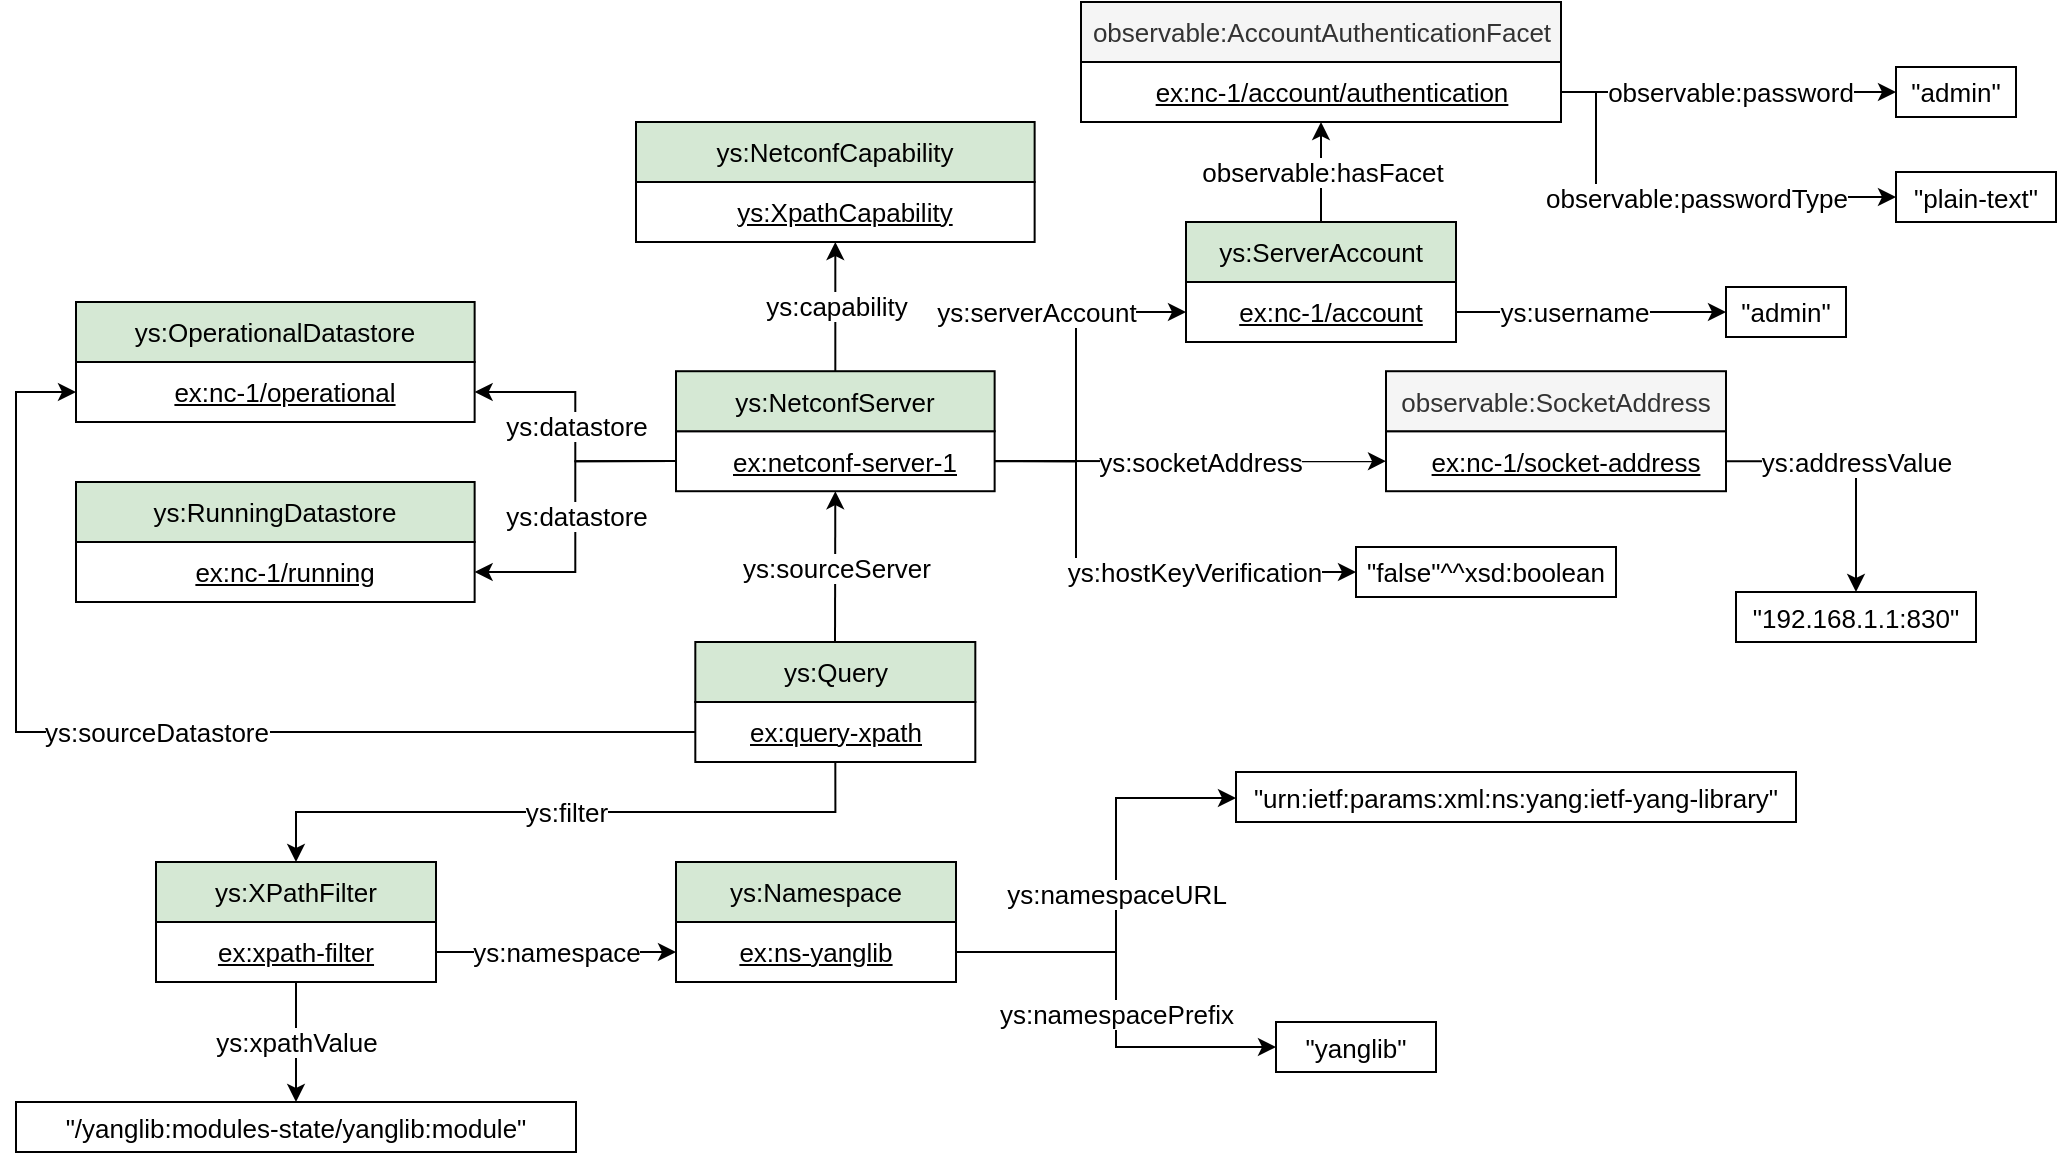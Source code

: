 <mxfile version="26.0.4">
  <diagram id="pzp2v1ahhBAfOaCNUCo-" name="ontology">
    <mxGraphModel dx="954" dy="620" grid="1" gridSize="10" guides="1" tooltips="1" connect="1" arrows="1" fold="1" page="1" pageScale="1" pageWidth="850" pageHeight="1100" math="0" shadow="0">
      <root>
        <mxCell id="0" />
        <mxCell id="1" parent="0" />
        <mxCell id="B6bujYKnu-jf7jByS25X-4" value="ys:socketAddress" style="rounded=0;orthogonalLoop=1;jettySize=auto;html=1;entryX=0;entryY=0.5;entryDx=0;entryDy=0;fontSize=13;spacing=0;strokeColor=#000000;" parent="1" source="B6bujYKnu-jf7jByS25X-1" target="uriCXB63IyaL9OVnKmB8-1" edge="1">
          <mxGeometry x="0.055" relative="1" as="geometry">
            <mxPoint as="offset" />
          </mxGeometry>
        </mxCell>
        <mxCell id="B6bujYKnu-jf7jByS25X-11" value="ys:hostKeyVerification" style="edgeStyle=orthogonalEdgeStyle;rounded=0;orthogonalLoop=1;jettySize=auto;html=1;entryX=0;entryY=0.5;entryDx=0;entryDy=0;fontSize=13;spacing=0;strokeColor=#000000;" parent="1" source="B6bujYKnu-jf7jByS25X-1" target="B6bujYKnu-jf7jByS25X-10" edge="1">
          <mxGeometry x="0.315" relative="1" as="geometry">
            <Array as="points">
              <mxPoint x="930" y="370" />
              <mxPoint x="930" y="425" />
            </Array>
            <mxPoint as="offset" />
          </mxGeometry>
        </mxCell>
        <mxCell id="B6bujYKnu-jf7jByS25X-16" value="ys:datastore" style="edgeStyle=orthogonalEdgeStyle;rounded=0;orthogonalLoop=1;jettySize=auto;html=1;entryX=1;entryY=0.5;entryDx=0;entryDy=0;fontSize=13;spacing=0;strokeColor=#000000;" parent="1" source="B6bujYKnu-jf7jByS25X-1" target="B6bujYKnu-jf7jByS25X-14" edge="1">
          <mxGeometry relative="1" as="geometry" />
        </mxCell>
        <mxCell id="B6bujYKnu-jf7jByS25X-17" value="ys:datastore" style="edgeStyle=orthogonalEdgeStyle;rounded=0;orthogonalLoop=1;jettySize=auto;html=1;entryX=1;entryY=0.5;entryDx=0;entryDy=0;fontSize=13;spacing=0;strokeColor=#000000;" parent="1" source="B6bujYKnu-jf7jByS25X-1" target="B6bujYKnu-jf7jByS25X-12" edge="1">
          <mxGeometry relative="1" as="geometry" />
        </mxCell>
        <mxCell id="dWB66sfnX-RvB3R23JIL-3" value="ys:serverAccount" style="edgeStyle=orthogonalEdgeStyle;rounded=0;orthogonalLoop=1;jettySize=auto;html=1;exitX=1;exitY=0.5;exitDx=0;exitDy=0;entryX=0;entryY=0.5;entryDx=0;entryDy=0;strokeColor=#000000;align=center;verticalAlign=middle;spacing=0;fontFamily=Helvetica;fontSize=13;fontColor=default;labelBackgroundColor=default;endArrow=classic;" parent="1" source="B6bujYKnu-jf7jByS25X-1" target="dWB66sfnX-RvB3R23JIL-1" edge="1">
          <mxGeometry x="0.472" y="30" relative="1" as="geometry">
            <Array as="points">
              <mxPoint x="930" y="370" />
              <mxPoint x="930" y="295" />
            </Array>
            <mxPoint x="-30" y="30" as="offset" />
          </mxGeometry>
        </mxCell>
        <mxCell id="B6bujYKnu-jf7jByS25X-1" value="&lt;div style=&quot;font-size: 13px;&quot;&gt;&lt;u style=&quot;font-size: 13px;&quot;&gt;ex:netconf-server-1&lt;/u&gt;&lt;/div&gt;" style="rounded=0;whiteSpace=wrap;html=1;snapToPoint=1;points=[[0.1,0],[0.2,0],[0.3,0],[0.4,0],[0.5,0],[0.6,0],[0.7,0],[0.8,0],[0.9,0],[0,0.1],[0,0.3],[0,0.5],[0,0.7],[0,0.9],[0.1,1],[0.2,1],[0.3,1],[0.4,1],[0.5,1],[0.6,1],[0.7,1],[0.8,1],[0.9,1],[1,0.1],[1,0.3],[1,0.5],[1,0.7],[1,0.9]];align=center;spacingLeft=10;fontSize=13;spacing=0;strokeColor=#000000;" parent="1" vertex="1">
          <mxGeometry x="730" y="354.61" width="159.32" height="30" as="geometry" />
        </mxCell>
        <mxCell id="B6bujYKnu-jf7jByS25X-20" value="ys:capability" style="edgeStyle=orthogonalEdgeStyle;rounded=0;orthogonalLoop=1;jettySize=auto;html=1;exitX=0.5;exitY=0;exitDx=0;exitDy=0;entryX=0.5;entryY=1;entryDx=0;entryDy=0;fontSize=13;spacing=0;strokeColor=#000000;" parent="1" source="B6bujYKnu-jf7jByS25X-2" target="B6bujYKnu-jf7jByS25X-18" edge="1">
          <mxGeometry relative="1" as="geometry" />
        </mxCell>
        <mxCell id="B6bujYKnu-jf7jByS25X-2" value="ys:NetconfServer" style="rounded=0;whiteSpace=wrap;html=1;snapToPoint=1;points=[[0.1,0],[0.2,0],[0.3,0],[0.4,0],[0.5,0],[0.6,0],[0.7,0],[0.8,0],[0.9,0],[0,0.1],[0,0.3],[0,0.5],[0,0.7],[0,0.9],[0.1,1],[0.2,1],[0.3,1],[0.4,1],[0.5,1],[0.6,1],[0.7,1],[0.8,1],[0.9,1],[1,0.1],[1,0.3],[1,0.5],[1,0.7],[1,0.9]];fillColor=#d5e8d4;strokeColor=#000000;fontSize=13;spacing=0;" parent="1" vertex="1">
          <mxGeometry x="730" y="324.61" width="159.32" height="30" as="geometry" />
        </mxCell>
        <mxCell id="B6bujYKnu-jf7jByS25X-3" value="&quot;192.168.1.1:830&quot;" style="rounded=0;whiteSpace=wrap;html=1;strokeWidth=1;fontStyle=0;fontSize=13;verticalAlign=middle;spacing=0;strokeColor=#000000;" parent="1" vertex="1">
          <mxGeometry x="1260" y="435" width="120" height="25" as="geometry" />
        </mxCell>
        <mxCell id="B6bujYKnu-jf7jByS25X-5" value="&quot;admin&quot;" style="rounded=0;whiteSpace=wrap;html=1;strokeWidth=1;fontStyle=0;fontSize=13;verticalAlign=middle;spacing=0;strokeColor=#000000;" parent="1" vertex="1">
          <mxGeometry x="1255" y="282.5" width="60" height="25" as="geometry" />
        </mxCell>
        <mxCell id="B6bujYKnu-jf7jByS25X-6" value="&quot;admin&quot;" style="rounded=0;whiteSpace=wrap;html=1;strokeWidth=1;fontStyle=0;fontSize=13;verticalAlign=middle;spacing=0;strokeColor=#000000;" parent="1" vertex="1">
          <mxGeometry x="1340" y="172.5" width="60" height="25" as="geometry" />
        </mxCell>
        <mxCell id="B6bujYKnu-jf7jByS25X-7" value="ys:username" style="rounded=0;orthogonalLoop=1;jettySize=auto;html=1;entryX=0;entryY=0.5;entryDx=0;entryDy=0;fontSize=13;exitX=1;exitY=0.5;exitDx=0;exitDy=0;spacing=0;strokeColor=#000000;" parent="1" source="dWB66sfnX-RvB3R23JIL-1" target="B6bujYKnu-jf7jByS25X-5" edge="1">
          <mxGeometry x="-0.124" relative="1" as="geometry">
            <mxPoint x="954" y="440" as="sourcePoint" />
            <mxPoint x="1065" y="393" as="targetPoint" />
            <mxPoint as="offset" />
          </mxGeometry>
        </mxCell>
        <mxCell id="B6bujYKnu-jf7jByS25X-10" value="&quot;false&quot;^^xsd:boolean" style="rounded=0;whiteSpace=wrap;html=1;strokeWidth=1;fontStyle=0;fontSize=13;verticalAlign=middle;spacing=0;strokeColor=#000000;" parent="1" vertex="1">
          <mxGeometry x="1070" y="412.5" width="130" height="25" as="geometry" />
        </mxCell>
        <mxCell id="B6bujYKnu-jf7jByS25X-12" value="&lt;div style=&quot;font-size: 13px;&quot;&gt;&lt;u style=&quot;font-size: 13px;&quot;&gt;ex:nc-1/running&lt;/u&gt;&lt;/div&gt;" style="rounded=0;whiteSpace=wrap;html=1;snapToPoint=1;points=[[0.1,0],[0.2,0],[0.3,0],[0.4,0],[0.5,0],[0.6,0],[0.7,0],[0.8,0],[0.9,0],[0,0.1],[0,0.3],[0,0.5],[0,0.7],[0,0.9],[0.1,1],[0.2,1],[0.3,1],[0.4,1],[0.5,1],[0.6,1],[0.7,1],[0.8,1],[0.9,1],[1,0.1],[1,0.3],[1,0.5],[1,0.7],[1,0.9]];align=center;spacingLeft=10;fontSize=13;spacing=0;strokeColor=#000000;" parent="1" vertex="1">
          <mxGeometry x="430" y="410" width="199.32" height="30" as="geometry" />
        </mxCell>
        <mxCell id="B6bujYKnu-jf7jByS25X-13" value="ys:RunningDatastore" style="rounded=0;whiteSpace=wrap;html=1;snapToPoint=1;points=[[0.1,0],[0.2,0],[0.3,0],[0.4,0],[0.5,0],[0.6,0],[0.7,0],[0.8,0],[0.9,0],[0,0.1],[0,0.3],[0,0.5],[0,0.7],[0,0.9],[0.1,1],[0.2,1],[0.3,1],[0.4,1],[0.5,1],[0.6,1],[0.7,1],[0.8,1],[0.9,1],[1,0.1],[1,0.3],[1,0.5],[1,0.7],[1,0.9]];fillColor=#d5e8d4;strokeColor=#000000;fontSize=13;spacing=0;" parent="1" vertex="1">
          <mxGeometry x="430" y="380" width="199.32" height="30" as="geometry" />
        </mxCell>
        <mxCell id="B6bujYKnu-jf7jByS25X-14" value="&lt;div style=&quot;font-size: 13px;&quot;&gt;&lt;u style=&quot;font-size: 13px;&quot;&gt;ex:nc-1/operational&lt;/u&gt;&lt;/div&gt;" style="rounded=0;whiteSpace=wrap;html=1;snapToPoint=1;points=[[0.1,0],[0.2,0],[0.3,0],[0.4,0],[0.5,0],[0.6,0],[0.7,0],[0.8,0],[0.9,0],[0,0.1],[0,0.3],[0,0.5],[0,0.7],[0,0.9],[0.1,1],[0.2,1],[0.3,1],[0.4,1],[0.5,1],[0.6,1],[0.7,1],[0.8,1],[0.9,1],[1,0.1],[1,0.3],[1,0.5],[1,0.7],[1,0.9]];align=center;spacingLeft=10;fontSize=13;spacing=0;strokeColor=#000000;" parent="1" vertex="1">
          <mxGeometry x="430" y="320" width="199.32" height="30" as="geometry" />
        </mxCell>
        <mxCell id="B6bujYKnu-jf7jByS25X-15" value="ys:OperationalDatastore" style="rounded=0;whiteSpace=wrap;html=1;snapToPoint=1;points=[[0.1,0],[0.2,0],[0.3,0],[0.4,0],[0.5,0],[0.6,0],[0.7,0],[0.8,0],[0.9,0],[0,0.1],[0,0.3],[0,0.5],[0,0.7],[0,0.9],[0.1,1],[0.2,1],[0.3,1],[0.4,1],[0.5,1],[0.6,1],[0.7,1],[0.8,1],[0.9,1],[1,0.1],[1,0.3],[1,0.5],[1,0.7],[1,0.9]];fillColor=#d5e8d4;strokeColor=#000000;fontSize=13;spacing=0;" parent="1" vertex="1">
          <mxGeometry x="430" y="290" width="199.32" height="30" as="geometry" />
        </mxCell>
        <mxCell id="B6bujYKnu-jf7jByS25X-18" value="&lt;div style=&quot;font-size: 13px;&quot;&gt;&lt;u style=&quot;font-size: 13px;&quot;&gt;ys:XpathCapability&lt;/u&gt;&lt;/div&gt;" style="rounded=0;whiteSpace=wrap;html=1;snapToPoint=1;points=[[0.1,0],[0.2,0],[0.3,0],[0.4,0],[0.5,0],[0.6,0],[0.7,0],[0.8,0],[0.9,0],[0,0.1],[0,0.3],[0,0.5],[0,0.7],[0,0.9],[0.1,1],[0.2,1],[0.3,1],[0.4,1],[0.5,1],[0.6,1],[0.7,1],[0.8,1],[0.9,1],[1,0.1],[1,0.3],[1,0.5],[1,0.7],[1,0.9]];align=center;spacingLeft=10;fontSize=13;spacing=0;strokeColor=#000000;" parent="1" vertex="1">
          <mxGeometry x="710" y="230" width="199.32" height="30" as="geometry" />
        </mxCell>
        <mxCell id="B6bujYKnu-jf7jByS25X-19" value="ys:NetconfCapability" style="rounded=0;whiteSpace=wrap;html=1;snapToPoint=1;points=[[0.1,0],[0.2,0],[0.3,0],[0.4,0],[0.5,0],[0.6,0],[0.7,0],[0.8,0],[0.9,0],[0,0.1],[0,0.3],[0,0.5],[0,0.7],[0,0.9],[0.1,1],[0.2,1],[0.3,1],[0.4,1],[0.5,1],[0.6,1],[0.7,1],[0.8,1],[0.9,1],[1,0.1],[1,0.3],[1,0.5],[1,0.7],[1,0.9]];fillColor=#d5e8d4;strokeColor=#000000;fontSize=13;spacing=0;" parent="1" vertex="1">
          <mxGeometry x="710" y="200" width="199.32" height="30" as="geometry" />
        </mxCell>
        <mxCell id="B6bujYKnu-jf7jByS25X-24" value="ys:sourceDatastore" style="edgeStyle=orthogonalEdgeStyle;rounded=0;orthogonalLoop=1;jettySize=auto;html=1;entryX=0;entryY=0.5;entryDx=0;entryDy=0;fontSize=13;strokeColor=#000000;" parent="1" source="B6bujYKnu-jf7jByS25X-21" target="B6bujYKnu-jf7jByS25X-14" edge="1">
          <mxGeometry relative="1" as="geometry">
            <Array as="points">
              <mxPoint x="400" y="505" />
              <mxPoint x="400" y="335" />
            </Array>
          </mxGeometry>
        </mxCell>
        <mxCell id="B6bujYKnu-jf7jByS25X-29" value="ys:filter" style="edgeStyle=orthogonalEdgeStyle;rounded=0;orthogonalLoop=1;jettySize=auto;html=1;exitX=0.5;exitY=1;exitDx=0;exitDy=0;entryX=0.5;entryY=0;entryDx=0;entryDy=0;fontSize=13;strokeColor=#000000;" parent="1" source="B6bujYKnu-jf7jByS25X-21" target="B6bujYKnu-jf7jByS25X-26" edge="1">
          <mxGeometry relative="1" as="geometry" />
        </mxCell>
        <mxCell id="B6bujYKnu-jf7jByS25X-21" value="&lt;div style=&quot;font-size: 13px;&quot;&gt;&lt;u style=&quot;font-size: 13px;&quot;&gt;ex:query-xpath&lt;/u&gt;&lt;/div&gt;" style="rounded=0;whiteSpace=wrap;html=1;snapToPoint=1;points=[[0.1,0],[0.2,0],[0.3,0],[0.4,0],[0.5,0],[0.6,0],[0.7,0],[0.8,0],[0.9,0],[0,0.1],[0,0.3],[0,0.5],[0,0.7],[0,0.9],[0.1,1],[0.2,1],[0.3,1],[0.4,1],[0.5,1],[0.6,1],[0.7,1],[0.8,1],[0.9,1],[1,0.1],[1,0.3],[1,0.5],[1,0.7],[1,0.9]];align=center;spacingLeft=0;fontSize=13;spacing=0;strokeColor=#000000;" parent="1" vertex="1">
          <mxGeometry x="739.66" y="490" width="140" height="30" as="geometry" />
        </mxCell>
        <mxCell id="B6bujYKnu-jf7jByS25X-23" value="ys:sourceServer" style="edgeStyle=orthogonalEdgeStyle;rounded=0;orthogonalLoop=1;jettySize=auto;html=1;entryX=0.5;entryY=1;entryDx=0;entryDy=0;fontSize=13;strokeColor=#000000;" parent="1" source="B6bujYKnu-jf7jByS25X-22" target="B6bujYKnu-jf7jByS25X-1" edge="1">
          <mxGeometry relative="1" as="geometry" />
        </mxCell>
        <mxCell id="B6bujYKnu-jf7jByS25X-22" value="ys:Query" style="rounded=0;whiteSpace=wrap;html=1;snapToPoint=1;points=[[0.1,0],[0.2,0],[0.3,0],[0.4,0],[0.5,0],[0.6,0],[0.7,0],[0.8,0],[0.9,0],[0,0.1],[0,0.3],[0,0.5],[0,0.7],[0,0.9],[0.1,1],[0.2,1],[0.3,1],[0.4,1],[0.5,1],[0.6,1],[0.7,1],[0.8,1],[0.9,1],[1,0.1],[1,0.3],[1,0.5],[1,0.7],[1,0.9]];fillColor=#d5e8d4;strokeColor=#000000;fontSize=13;spacing=0;" parent="1" vertex="1">
          <mxGeometry x="739.66" y="460" width="140" height="30" as="geometry" />
        </mxCell>
        <mxCell id="B6bujYKnu-jf7jByS25X-30" value="ys:namespace" style="edgeStyle=orthogonalEdgeStyle;rounded=0;orthogonalLoop=1;jettySize=auto;html=1;entryX=0;entryY=0.5;entryDx=0;entryDy=0;fontSize=13;strokeColor=#000000;" parent="1" source="B6bujYKnu-jf7jByS25X-25" target="B6bujYKnu-jf7jByS25X-27" edge="1">
          <mxGeometry relative="1" as="geometry" />
        </mxCell>
        <mxCell id="B6bujYKnu-jf7jByS25X-35" value="ys:xpathValue" style="edgeStyle=orthogonalEdgeStyle;rounded=0;orthogonalLoop=1;jettySize=auto;html=1;entryX=0.5;entryY=0;entryDx=0;entryDy=0;fontSize=13;strokeColor=#000000;" parent="1" source="B6bujYKnu-jf7jByS25X-25" target="B6bujYKnu-jf7jByS25X-33" edge="1">
          <mxGeometry relative="1" as="geometry" />
        </mxCell>
        <mxCell id="B6bujYKnu-jf7jByS25X-25" value="&lt;div style=&quot;font-size: 13px;&quot;&gt;&lt;u style=&quot;font-size: 13px;&quot;&gt;ex:xpath-filter&lt;/u&gt;&lt;/div&gt;" style="rounded=0;whiteSpace=wrap;html=1;snapToPoint=1;points=[[0.1,0],[0.2,0],[0.3,0],[0.4,0],[0.5,0],[0.6,0],[0.7,0],[0.8,0],[0.9,0],[0,0.1],[0,0.3],[0,0.5],[0,0.7],[0,0.9],[0.1,1],[0.2,1],[0.3,1],[0.4,1],[0.5,1],[0.6,1],[0.7,1],[0.8,1],[0.9,1],[1,0.1],[1,0.3],[1,0.5],[1,0.7],[1,0.9]];align=center;spacingLeft=0;fontSize=13;spacing=0;strokeColor=#000000;" parent="1" vertex="1">
          <mxGeometry x="470" y="600" width="140" height="30" as="geometry" />
        </mxCell>
        <mxCell id="B6bujYKnu-jf7jByS25X-26" value="ys:XPathFilter" style="rounded=0;whiteSpace=wrap;html=1;snapToPoint=1;points=[[0.1,0],[0.2,0],[0.3,0],[0.4,0],[0.5,0],[0.6,0],[0.7,0],[0.8,0],[0.9,0],[0,0.1],[0,0.3],[0,0.5],[0,0.7],[0,0.9],[0.1,1],[0.2,1],[0.3,1],[0.4,1],[0.5,1],[0.6,1],[0.7,1],[0.8,1],[0.9,1],[1,0.1],[1,0.3],[1,0.5],[1,0.7],[1,0.9]];fillColor=#d5e8d4;strokeColor=#000000;fontSize=13;spacing=0;" parent="1" vertex="1">
          <mxGeometry x="470" y="570" width="140" height="30" as="geometry" />
        </mxCell>
        <mxCell id="B6bujYKnu-jf7jByS25X-36" value="ys:namespacePrefix" style="edgeStyle=orthogonalEdgeStyle;rounded=0;orthogonalLoop=1;jettySize=auto;html=1;entryX=0;entryY=0.5;entryDx=0;entryDy=0;fontSize=13;strokeColor=#000000;" parent="1" source="B6bujYKnu-jf7jByS25X-27" target="B6bujYKnu-jf7jByS25X-32" edge="1">
          <mxGeometry x="0.064" relative="1" as="geometry">
            <Array as="points">
              <mxPoint x="950" y="615" />
              <mxPoint x="950" y="662" />
            </Array>
            <mxPoint as="offset" />
          </mxGeometry>
        </mxCell>
        <mxCell id="B6bujYKnu-jf7jByS25X-37" value="ys:namespaceURL" style="edgeStyle=orthogonalEdgeStyle;rounded=0;orthogonalLoop=1;jettySize=auto;html=1;entryX=0;entryY=0.5;entryDx=0;entryDy=0;fontSize=13;exitX=1;exitY=0.5;exitDx=0;exitDy=0;strokeColor=#000000;" parent="1" source="B6bujYKnu-jf7jByS25X-27" target="B6bujYKnu-jf7jByS25X-31" edge="1">
          <mxGeometry x="0.003" relative="1" as="geometry">
            <Array as="points">
              <mxPoint x="950" y="615" />
              <mxPoint x="950" y="538" />
              <mxPoint x="1010" y="538" />
            </Array>
            <mxPoint as="offset" />
          </mxGeometry>
        </mxCell>
        <mxCell id="B6bujYKnu-jf7jByS25X-27" value="&lt;div style=&quot;font-size: 13px;&quot;&gt;&lt;u style=&quot;font-size: 13px;&quot;&gt;ex:ns-yanglib&lt;/u&gt;&lt;/div&gt;" style="rounded=0;whiteSpace=wrap;html=1;snapToPoint=1;points=[[0.1,0],[0.2,0],[0.3,0],[0.4,0],[0.5,0],[0.6,0],[0.7,0],[0.8,0],[0.9,0],[0,0.1],[0,0.3],[0,0.5],[0,0.7],[0,0.9],[0.1,1],[0.2,1],[0.3,1],[0.4,1],[0.5,1],[0.6,1],[0.7,1],[0.8,1],[0.9,1],[1,0.1],[1,0.3],[1,0.5],[1,0.7],[1,0.9]];align=center;spacingLeft=0;fontSize=13;spacing=0;strokeColor=#000000;" parent="1" vertex="1">
          <mxGeometry x="730" y="600" width="140" height="30" as="geometry" />
        </mxCell>
        <mxCell id="B6bujYKnu-jf7jByS25X-28" value="ys:Namespace" style="rounded=0;whiteSpace=wrap;html=1;snapToPoint=1;points=[[0.1,0],[0.2,0],[0.3,0],[0.4,0],[0.5,0],[0.6,0],[0.7,0],[0.8,0],[0.9,0],[0,0.1],[0,0.3],[0,0.5],[0,0.7],[0,0.9],[0.1,1],[0.2,1],[0.3,1],[0.4,1],[0.5,1],[0.6,1],[0.7,1],[0.8,1],[0.9,1],[1,0.1],[1,0.3],[1,0.5],[1,0.7],[1,0.9]];fillColor=#d5e8d4;strokeColor=#000000;fontSize=13;spacing=0;" parent="1" vertex="1">
          <mxGeometry x="730" y="570" width="140" height="30" as="geometry" />
        </mxCell>
        <mxCell id="B6bujYKnu-jf7jByS25X-31" value="&quot;urn:ietf:params:xml:ns:yang:ietf-yang-library&quot;" style="rounded=0;whiteSpace=wrap;html=1;strokeWidth=1;fontStyle=0;fontSize=13;verticalAlign=middle;spacing=0;strokeColor=#000000;" parent="1" vertex="1">
          <mxGeometry x="1010" y="525" width="280" height="25" as="geometry" />
        </mxCell>
        <mxCell id="B6bujYKnu-jf7jByS25X-32" value="&quot;yanglib&quot;" style="rounded=0;whiteSpace=wrap;html=1;strokeWidth=1;fontStyle=0;fontSize=13;verticalAlign=middle;spacing=0;strokeColor=#000000;" parent="1" vertex="1">
          <mxGeometry x="1030" y="650" width="80" height="25" as="geometry" />
        </mxCell>
        <mxCell id="B6bujYKnu-jf7jByS25X-33" value="&quot;/yanglib:modules-state/yanglib:module&quot;" style="rounded=0;whiteSpace=wrap;html=1;strokeWidth=1;fontStyle=0;fontSize=13;verticalAlign=middle;spacing=0;strokeColor=#000000;" parent="1" vertex="1">
          <mxGeometry x="400" y="690" width="280" height="25" as="geometry" />
        </mxCell>
        <mxCell id="dWB66sfnX-RvB3R23JIL-1" value="&lt;div style=&quot;font-size: 13px;&quot;&gt;&lt;u style=&quot;font-size: 13px;&quot;&gt;ex:nc-1/account&lt;/u&gt;&lt;/div&gt;" style="rounded=0;whiteSpace=wrap;html=1;snapToPoint=1;points=[[0.1,0],[0.2,0],[0.3,0],[0.4,0],[0.5,0],[0.6,0],[0.7,0],[0.8,0],[0.9,0],[0,0.1],[0,0.3],[0,0.5],[0,0.7],[0,0.9],[0.1,1],[0.2,1],[0.3,1],[0.4,1],[0.5,1],[0.6,1],[0.7,1],[0.8,1],[0.9,1],[1,0.1],[1,0.3],[1,0.5],[1,0.7],[1,0.9]];align=center;spacingLeft=10;fontSize=13;spacing=0;strokeColor=#000000;" parent="1" vertex="1">
          <mxGeometry x="985" y="280" width="135" height="30" as="geometry" />
        </mxCell>
        <mxCell id="dWB66sfnX-RvB3R23JIL-6" value="observable:hasFacet" style="edgeStyle=orthogonalEdgeStyle;rounded=0;orthogonalLoop=1;jettySize=auto;html=1;exitX=0.5;exitY=0;exitDx=0;exitDy=0;entryX=0.5;entryY=1;entryDx=0;entryDy=0;strokeColor=#000000;align=center;verticalAlign=middle;spacing=0;fontFamily=Helvetica;fontSize=13;fontColor=default;labelBackgroundColor=default;endArrow=classic;" parent="1" source="dWB66sfnX-RvB3R23JIL-2" target="dWB66sfnX-RvB3R23JIL-4" edge="1">
          <mxGeometry relative="1" as="geometry" />
        </mxCell>
        <mxCell id="dWB66sfnX-RvB3R23JIL-2" value="ys:ServerAccount" style="rounded=0;whiteSpace=wrap;html=1;snapToPoint=1;points=[[0.1,0],[0.2,0],[0.3,0],[0.4,0],[0.5,0],[0.6,0],[0.7,0],[0.8,0],[0.9,0],[0,0.1],[0,0.3],[0,0.5],[0,0.7],[0,0.9],[0.1,1],[0.2,1],[0.3,1],[0.4,1],[0.5,1],[0.6,1],[0.7,1],[0.8,1],[0.9,1],[1,0.1],[1,0.3],[1,0.5],[1,0.7],[1,0.9]];fillColor=#d5e8d4;strokeColor=#000000;fontSize=13;spacing=0;" parent="1" vertex="1">
          <mxGeometry x="985" y="250" width="135" height="30" as="geometry" />
        </mxCell>
        <mxCell id="dWB66sfnX-RvB3R23JIL-4" value="&lt;div style=&quot;font-size: 13px;&quot;&gt;&lt;u style=&quot;font-size: 13px;&quot;&gt;ex:nc-1/account/authentication&lt;/u&gt;&lt;/div&gt;" style="rounded=0;whiteSpace=wrap;html=1;snapToPoint=1;points=[[0.1,0],[0.2,0],[0.3,0],[0.4,0],[0.5,0],[0.6,0],[0.7,0],[0.8,0],[0.9,0],[0,0.1],[0,0.3],[0,0.5],[0,0.7],[0,0.9],[0.1,1],[0.2,1],[0.3,1],[0.4,1],[0.5,1],[0.6,1],[0.7,1],[0.8,1],[0.9,1],[1,0.1],[1,0.3],[1,0.5],[1,0.7],[1,0.9]];align=center;spacingLeft=10;fontSize=13;spacing=0;strokeColor=#000000;" parent="1" vertex="1">
          <mxGeometry x="932.5" y="170" width="240" height="30" as="geometry" />
        </mxCell>
        <mxCell id="dWB66sfnX-RvB3R23JIL-5" value="observable:AccountAuthenticationFacet" style="rounded=0;whiteSpace=wrap;html=1;snapToPoint=1;points=[[0.1,0],[0.2,0],[0.3,0],[0.4,0],[0.5,0],[0.6,0],[0.7,0],[0.8,0],[0.9,0],[0,0.1],[0,0.3],[0,0.5],[0,0.7],[0,0.9],[0.1,1],[0.2,1],[0.3,1],[0.4,1],[0.5,1],[0.6,1],[0.7,1],[0.8,1],[0.9,1],[1,0.1],[1,0.3],[1,0.5],[1,0.7],[1,0.9]];fillColor=#f5f5f5;strokeColor=#000000;fontSize=13;spacing=0;fontColor=#333333;" parent="1" vertex="1">
          <mxGeometry x="932.5" y="140" width="240" height="30" as="geometry" />
        </mxCell>
        <mxCell id="dWB66sfnX-RvB3R23JIL-11" value="&quot;plain-text&quot;" style="rounded=0;whiteSpace=wrap;html=1;strokeWidth=1;fontStyle=0;fontSize=13;verticalAlign=middle;spacing=0;strokeColor=#000000;" parent="1" vertex="1">
          <mxGeometry x="1340" y="225" width="80" height="25" as="geometry" />
        </mxCell>
        <mxCell id="dWB66sfnX-RvB3R23JIL-12" value="observable:passwordType" style="rounded=0;orthogonalLoop=1;jettySize=auto;html=1;entryX=0;entryY=0.5;entryDx=0;entryDy=0;fontSize=13;spacing=0;exitX=1;exitY=0.5;exitDx=0;exitDy=0;edgeStyle=orthogonalEdgeStyle;strokeColor=#000000;" parent="1" source="dWB66sfnX-RvB3R23JIL-4" target="dWB66sfnX-RvB3R23JIL-11" edge="1">
          <mxGeometry x="0.091" relative="1" as="geometry">
            <mxPoint as="offset" />
            <mxPoint x="1183" y="195" as="sourcePoint" />
            <mxPoint x="1350" y="195" as="targetPoint" />
            <Array as="points">
              <mxPoint x="1190" y="185" />
              <mxPoint x="1190" y="238" />
            </Array>
          </mxGeometry>
        </mxCell>
        <mxCell id="B6bujYKnu-jf7jByS25X-9" value="observable:password" style="rounded=0;orthogonalLoop=1;jettySize=auto;html=1;entryX=0;entryY=0.5;entryDx=0;entryDy=0;fontSize=13;spacing=0;exitX=1;exitY=0.5;exitDx=0;exitDy=0;strokeColor=#000000;" parent="1" source="dWB66sfnX-RvB3R23JIL-4" target="B6bujYKnu-jf7jByS25X-6" edge="1">
          <mxGeometry x="0.002" relative="1" as="geometry">
            <mxPoint as="offset" />
          </mxGeometry>
        </mxCell>
        <mxCell id="uriCXB63IyaL9OVnKmB8-3" value="ys:addressValue" style="edgeStyle=orthogonalEdgeStyle;rounded=0;orthogonalLoop=1;jettySize=auto;html=1;exitX=1;exitY=0.5;exitDx=0;exitDy=0;entryX=0.5;entryY=0;entryDx=0;entryDy=0;strokeColor=#000000;align=center;verticalAlign=middle;spacing=0;fontFamily=Helvetica;fontSize=13;fontColor=default;labelBackgroundColor=default;endArrow=classic;" edge="1" parent="1" source="uriCXB63IyaL9OVnKmB8-1" target="B6bujYKnu-jf7jByS25X-3">
          <mxGeometry relative="1" as="geometry" />
        </mxCell>
        <mxCell id="uriCXB63IyaL9OVnKmB8-1" value="&lt;div style=&quot;font-size: 13px;&quot;&gt;&lt;u style=&quot;font-size: 13px;&quot;&gt;ex:nc-1/socket-address&lt;/u&gt;&lt;/div&gt;" style="rounded=0;whiteSpace=wrap;html=1;snapToPoint=1;points=[[0.1,0],[0.2,0],[0.3,0],[0.4,0],[0.5,0],[0.6,0],[0.7,0],[0.8,0],[0.9,0],[0,0.1],[0,0.3],[0,0.5],[0,0.7],[0,0.9],[0.1,1],[0.2,1],[0.3,1],[0.4,1],[0.5,1],[0.6,1],[0.7,1],[0.8,1],[0.9,1],[1,0.1],[1,0.3],[1,0.5],[1,0.7],[1,0.9]];align=center;spacingLeft=10;fontSize=13;spacing=0;strokeColor=#000000;" vertex="1" parent="1">
          <mxGeometry x="1085" y="354.61" width="170" height="30" as="geometry" />
        </mxCell>
        <mxCell id="uriCXB63IyaL9OVnKmB8-2" value="observable:SocketAddress" style="rounded=0;whiteSpace=wrap;html=1;snapToPoint=1;points=[[0.1,0],[0.2,0],[0.3,0],[0.4,0],[0.5,0],[0.6,0],[0.7,0],[0.8,0],[0.9,0],[0,0.1],[0,0.3],[0,0.5],[0,0.7],[0,0.9],[0.1,1],[0.2,1],[0.3,1],[0.4,1],[0.5,1],[0.6,1],[0.7,1],[0.8,1],[0.9,1],[1,0.1],[1,0.3],[1,0.5],[1,0.7],[1,0.9]];fillColor=#f5f5f5;strokeColor=#000000;fontSize=13;spacing=0;fontColor=#333333;" vertex="1" parent="1">
          <mxGeometry x="1085" y="324.61" width="170" height="30" as="geometry" />
        </mxCell>
      </root>
    </mxGraphModel>
  </diagram>
</mxfile>
